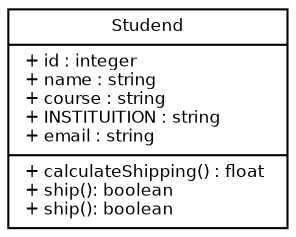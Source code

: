 # dot -Tpng class.dot -o class.png
digraph Couriers {
  fontname = "Bitstream Vera Sans"
  fontsize = 8

  node [
  fontname = "Bitstream Vera Sans"
  fontsize = 8
  shape = "record"
  ]

  edge [
  arrowtail = "empty"
  ]

  Studend [
    label = "{
      Studend
      |
      + id : integer \
      \l+ name : string \
      \l+ course : string \
      \l+ INSTITUITION : string \
      \l+ email : string\l
      |
      + calculateShipping() : float \
      \l+ ship(): boolean \
      \l+ ship(): boolean\l
    }"
  ]

}
